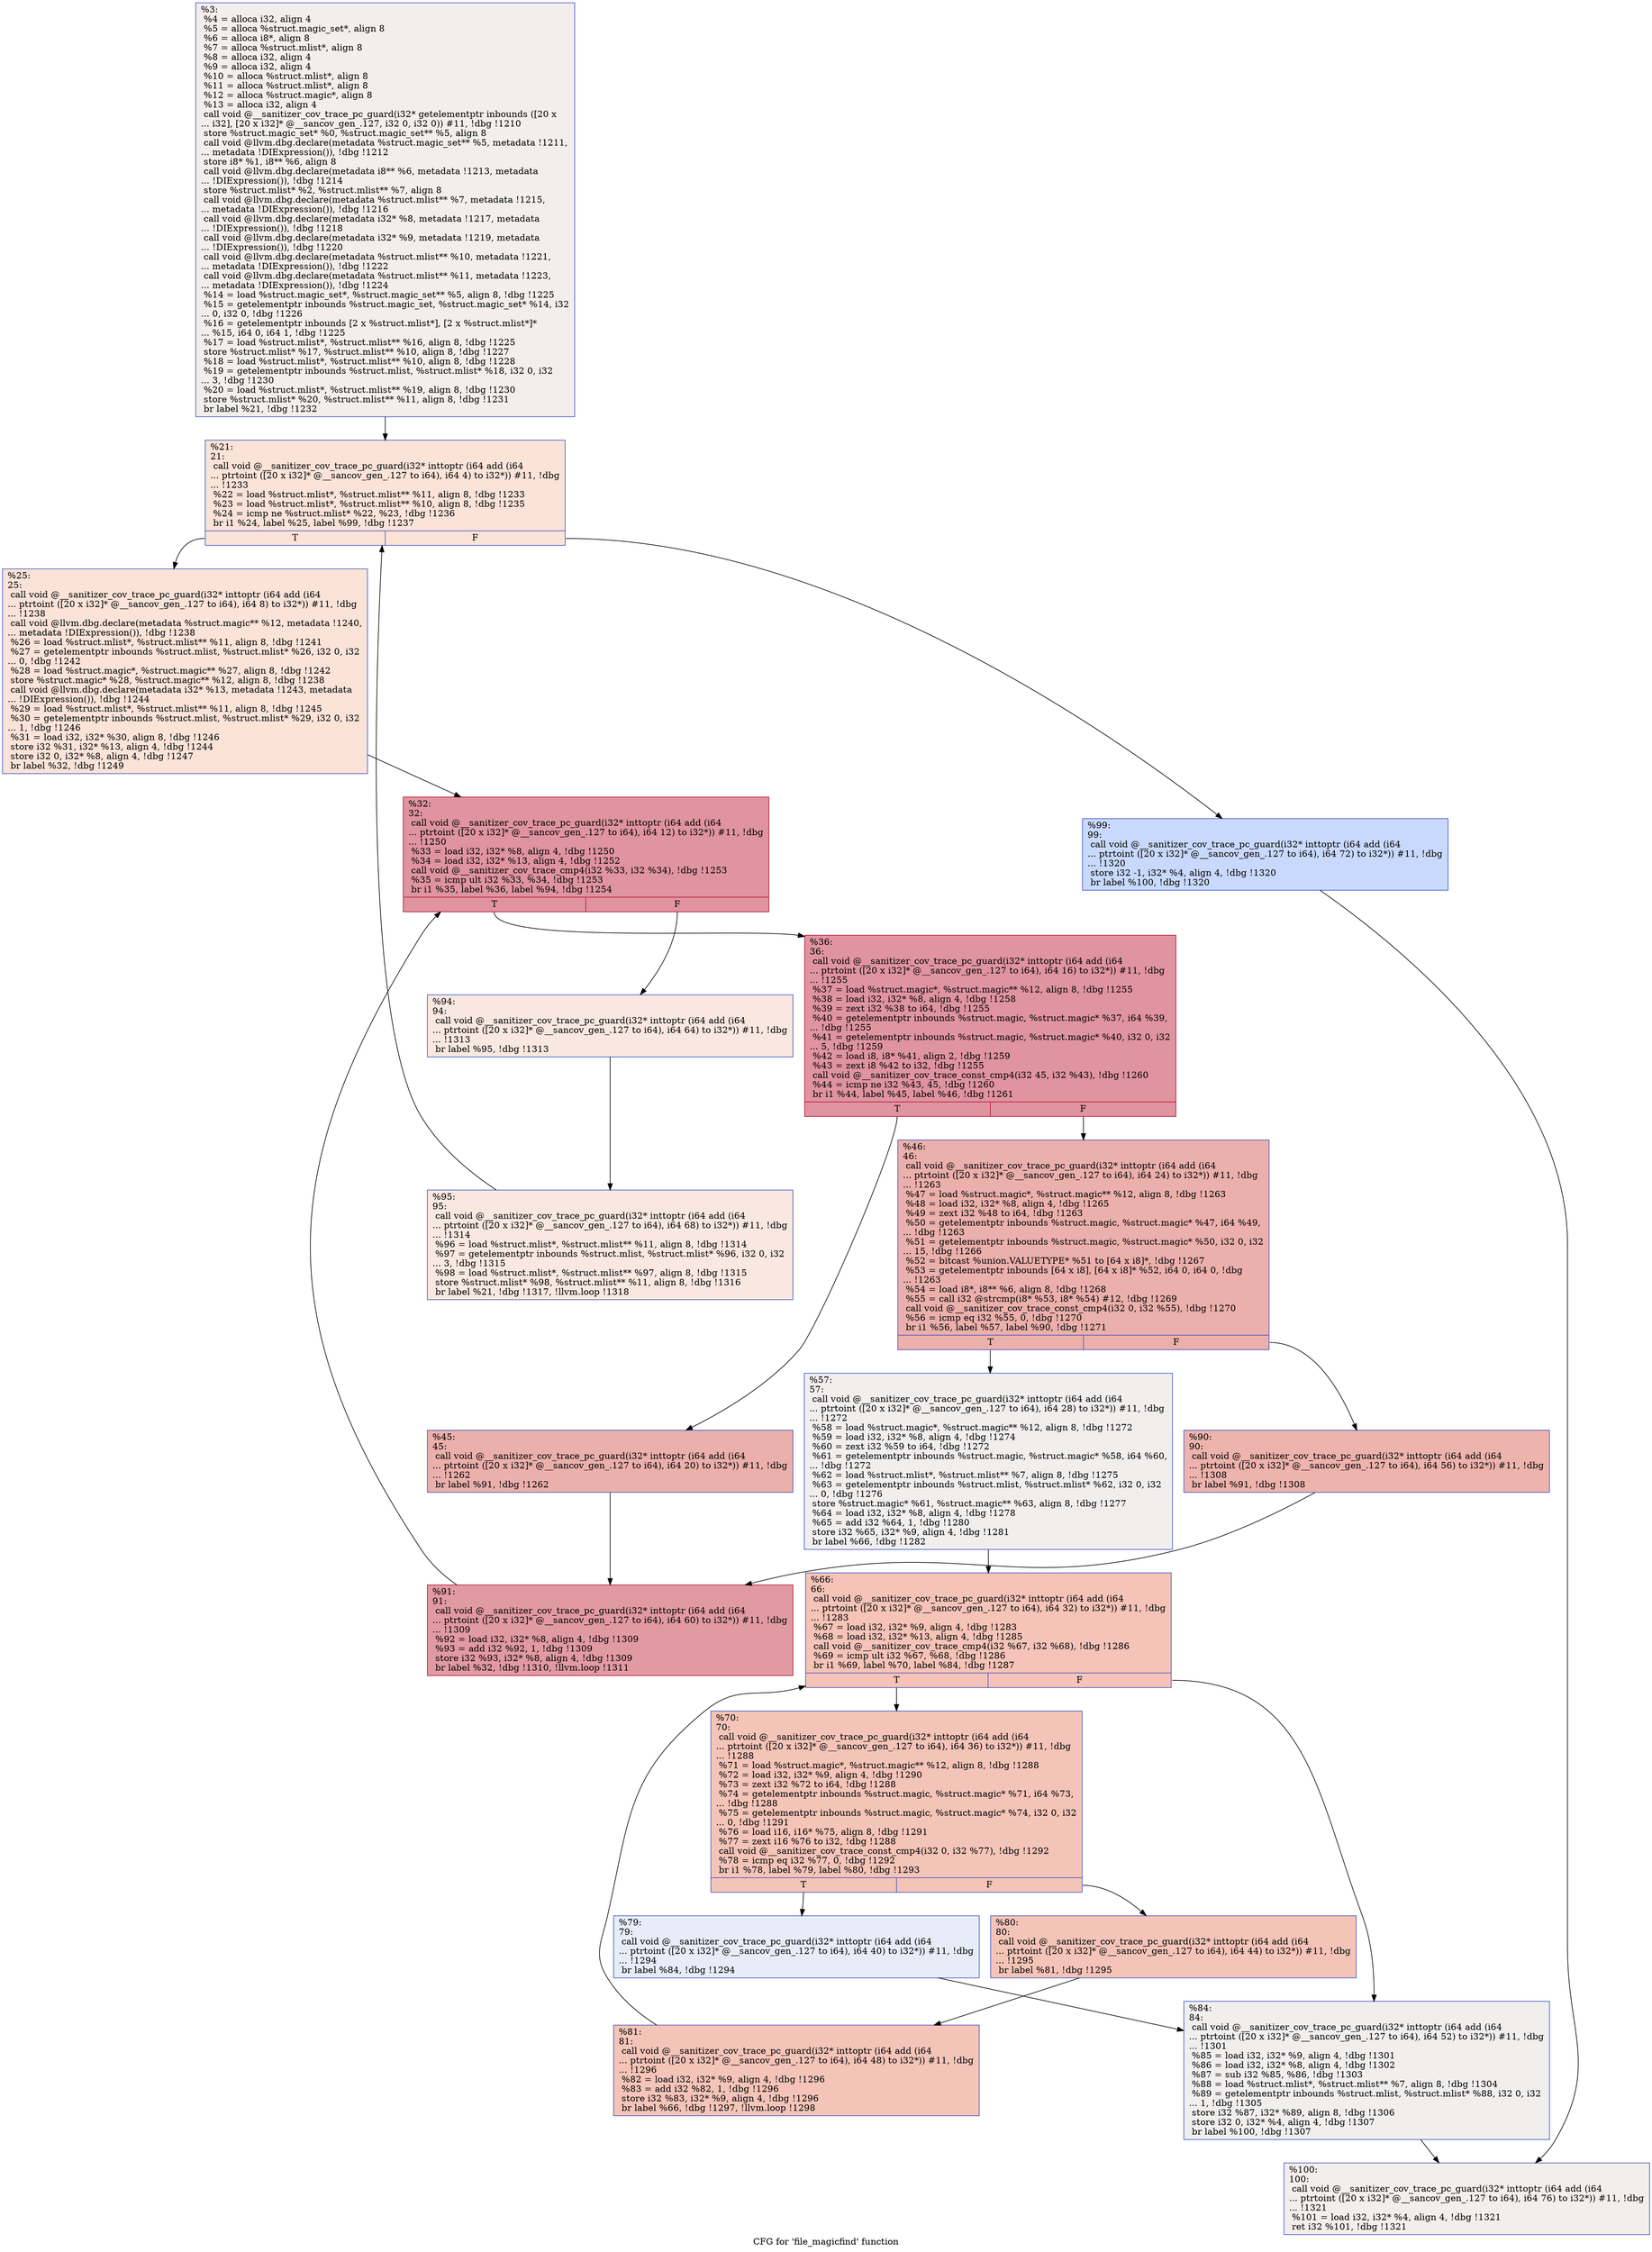 digraph "CFG for 'file_magicfind' function" {
	label="CFG for 'file_magicfind' function";

	Node0x5555559f7c30 [shape=record,color="#3d50c3ff", style=filled, fillcolor="#e3d9d370",label="{%3:\l  %4 = alloca i32, align 4\l  %5 = alloca %struct.magic_set*, align 8\l  %6 = alloca i8*, align 8\l  %7 = alloca %struct.mlist*, align 8\l  %8 = alloca i32, align 4\l  %9 = alloca i32, align 4\l  %10 = alloca %struct.mlist*, align 8\l  %11 = alloca %struct.mlist*, align 8\l  %12 = alloca %struct.magic*, align 8\l  %13 = alloca i32, align 4\l  call void @__sanitizer_cov_trace_pc_guard(i32* getelementptr inbounds ([20 x\l... i32], [20 x i32]* @__sancov_gen_.127, i32 0, i32 0)) #11, !dbg !1210\l  store %struct.magic_set* %0, %struct.magic_set** %5, align 8\l  call void @llvm.dbg.declare(metadata %struct.magic_set** %5, metadata !1211,\l... metadata !DIExpression()), !dbg !1212\l  store i8* %1, i8** %6, align 8\l  call void @llvm.dbg.declare(metadata i8** %6, metadata !1213, metadata\l... !DIExpression()), !dbg !1214\l  store %struct.mlist* %2, %struct.mlist** %7, align 8\l  call void @llvm.dbg.declare(metadata %struct.mlist** %7, metadata !1215,\l... metadata !DIExpression()), !dbg !1216\l  call void @llvm.dbg.declare(metadata i32* %8, metadata !1217, metadata\l... !DIExpression()), !dbg !1218\l  call void @llvm.dbg.declare(metadata i32* %9, metadata !1219, metadata\l... !DIExpression()), !dbg !1220\l  call void @llvm.dbg.declare(metadata %struct.mlist** %10, metadata !1221,\l... metadata !DIExpression()), !dbg !1222\l  call void @llvm.dbg.declare(metadata %struct.mlist** %11, metadata !1223,\l... metadata !DIExpression()), !dbg !1224\l  %14 = load %struct.magic_set*, %struct.magic_set** %5, align 8, !dbg !1225\l  %15 = getelementptr inbounds %struct.magic_set, %struct.magic_set* %14, i32\l... 0, i32 0, !dbg !1226\l  %16 = getelementptr inbounds [2 x %struct.mlist*], [2 x %struct.mlist*]*\l... %15, i64 0, i64 1, !dbg !1225\l  %17 = load %struct.mlist*, %struct.mlist** %16, align 8, !dbg !1225\l  store %struct.mlist* %17, %struct.mlist** %10, align 8, !dbg !1227\l  %18 = load %struct.mlist*, %struct.mlist** %10, align 8, !dbg !1228\l  %19 = getelementptr inbounds %struct.mlist, %struct.mlist* %18, i32 0, i32\l... 3, !dbg !1230\l  %20 = load %struct.mlist*, %struct.mlist** %19, align 8, !dbg !1230\l  store %struct.mlist* %20, %struct.mlist** %11, align 8, !dbg !1231\l  br label %21, !dbg !1232\l}"];
	Node0x5555559f7c30 -> Node0x5555559f7db0;
	Node0x5555559f7db0 [shape=record,color="#3d50c3ff", style=filled, fillcolor="#f6bfa670",label="{%21:\l21:                                               \l  call void @__sanitizer_cov_trace_pc_guard(i32* inttoptr (i64 add (i64\l... ptrtoint ([20 x i32]* @__sancov_gen_.127 to i64), i64 4) to i32*)) #11, !dbg\l... !1233\l  %22 = load %struct.mlist*, %struct.mlist** %11, align 8, !dbg !1233\l  %23 = load %struct.mlist*, %struct.mlist** %10, align 8, !dbg !1235\l  %24 = icmp ne %struct.mlist* %22, %23, !dbg !1236\l  br i1 %24, label %25, label %99, !dbg !1237\l|{<s0>T|<s1>F}}"];
	Node0x5555559f7db0:s0 -> Node0x5555559f7e00;
	Node0x5555559f7db0:s1 -> Node0x5555559f8300;
	Node0x5555559f7e00 [shape=record,color="#3d50c3ff", style=filled, fillcolor="#f6bfa670",label="{%25:\l25:                                               \l  call void @__sanitizer_cov_trace_pc_guard(i32* inttoptr (i64 add (i64\l... ptrtoint ([20 x i32]* @__sancov_gen_.127 to i64), i64 8) to i32*)) #11, !dbg\l... !1238\l  call void @llvm.dbg.declare(metadata %struct.magic** %12, metadata !1240,\l... metadata !DIExpression()), !dbg !1238\l  %26 = load %struct.mlist*, %struct.mlist** %11, align 8, !dbg !1241\l  %27 = getelementptr inbounds %struct.mlist, %struct.mlist* %26, i32 0, i32\l... 0, !dbg !1242\l  %28 = load %struct.magic*, %struct.magic** %27, align 8, !dbg !1242\l  store %struct.magic* %28, %struct.magic** %12, align 8, !dbg !1238\l  call void @llvm.dbg.declare(metadata i32* %13, metadata !1243, metadata\l... !DIExpression()), !dbg !1244\l  %29 = load %struct.mlist*, %struct.mlist** %11, align 8, !dbg !1245\l  %30 = getelementptr inbounds %struct.mlist, %struct.mlist* %29, i32 0, i32\l... 1, !dbg !1246\l  %31 = load i32, i32* %30, align 8, !dbg !1246\l  store i32 %31, i32* %13, align 4, !dbg !1244\l  store i32 0, i32* %8, align 4, !dbg !1247\l  br label %32, !dbg !1249\l}"];
	Node0x5555559f7e00 -> Node0x5555559f7e50;
	Node0x5555559f7e50 [shape=record,color="#b70d28ff", style=filled, fillcolor="#b70d2870",label="{%32:\l32:                                               \l  call void @__sanitizer_cov_trace_pc_guard(i32* inttoptr (i64 add (i64\l... ptrtoint ([20 x i32]* @__sancov_gen_.127 to i64), i64 12) to i32*)) #11, !dbg\l... !1250\l  %33 = load i32, i32* %8, align 4, !dbg !1250\l  %34 = load i32, i32* %13, align 4, !dbg !1252\l  call void @__sanitizer_cov_trace_cmp4(i32 %33, i32 %34), !dbg !1253\l  %35 = icmp ult i32 %33, %34, !dbg !1253\l  br i1 %35, label %36, label %94, !dbg !1254\l|{<s0>T|<s1>F}}"];
	Node0x5555559f7e50:s0 -> Node0x5555559f7ea0;
	Node0x5555559f7e50:s1 -> Node0x5555559f8260;
	Node0x5555559f7ea0 [shape=record,color="#b70d28ff", style=filled, fillcolor="#b70d2870",label="{%36:\l36:                                               \l  call void @__sanitizer_cov_trace_pc_guard(i32* inttoptr (i64 add (i64\l... ptrtoint ([20 x i32]* @__sancov_gen_.127 to i64), i64 16) to i32*)) #11, !dbg\l... !1255\l  %37 = load %struct.magic*, %struct.magic** %12, align 8, !dbg !1255\l  %38 = load i32, i32* %8, align 4, !dbg !1258\l  %39 = zext i32 %38 to i64, !dbg !1255\l  %40 = getelementptr inbounds %struct.magic, %struct.magic* %37, i64 %39,\l... !dbg !1255\l  %41 = getelementptr inbounds %struct.magic, %struct.magic* %40, i32 0, i32\l... 5, !dbg !1259\l  %42 = load i8, i8* %41, align 2, !dbg !1259\l  %43 = zext i8 %42 to i32, !dbg !1255\l  call void @__sanitizer_cov_trace_const_cmp4(i32 45, i32 %43), !dbg !1260\l  %44 = icmp ne i32 %43, 45, !dbg !1260\l  br i1 %44, label %45, label %46, !dbg !1261\l|{<s0>T|<s1>F}}"];
	Node0x5555559f7ea0:s0 -> Node0x5555559f7ef0;
	Node0x5555559f7ea0:s1 -> Node0x5555559f7f40;
	Node0x5555559f7ef0 [shape=record,color="#3d50c3ff", style=filled, fillcolor="#d24b4070",label="{%45:\l45:                                               \l  call void @__sanitizer_cov_trace_pc_guard(i32* inttoptr (i64 add (i64\l... ptrtoint ([20 x i32]* @__sancov_gen_.127 to i64), i64 20) to i32*)) #11, !dbg\l... !1262\l  br label %91, !dbg !1262\l}"];
	Node0x5555559f7ef0 -> Node0x5555559f8210;
	Node0x5555559f7f40 [shape=record,color="#3d50c3ff", style=filled, fillcolor="#d24b4070",label="{%46:\l46:                                               \l  call void @__sanitizer_cov_trace_pc_guard(i32* inttoptr (i64 add (i64\l... ptrtoint ([20 x i32]* @__sancov_gen_.127 to i64), i64 24) to i32*)) #11, !dbg\l... !1263\l  %47 = load %struct.magic*, %struct.magic** %12, align 8, !dbg !1263\l  %48 = load i32, i32* %8, align 4, !dbg !1265\l  %49 = zext i32 %48 to i64, !dbg !1263\l  %50 = getelementptr inbounds %struct.magic, %struct.magic* %47, i64 %49,\l... !dbg !1263\l  %51 = getelementptr inbounds %struct.magic, %struct.magic* %50, i32 0, i32\l... 15, !dbg !1266\l  %52 = bitcast %union.VALUETYPE* %51 to [64 x i8]*, !dbg !1267\l  %53 = getelementptr inbounds [64 x i8], [64 x i8]* %52, i64 0, i64 0, !dbg\l... !1263\l  %54 = load i8*, i8** %6, align 8, !dbg !1268\l  %55 = call i32 @strcmp(i8* %53, i8* %54) #12, !dbg !1269\l  call void @__sanitizer_cov_trace_const_cmp4(i32 0, i32 %55), !dbg !1270\l  %56 = icmp eq i32 %55, 0, !dbg !1270\l  br i1 %56, label %57, label %90, !dbg !1271\l|{<s0>T|<s1>F}}"];
	Node0x5555559f7f40:s0 -> Node0x5555559f7f90;
	Node0x5555559f7f40:s1 -> Node0x5555559f81c0;
	Node0x5555559f7f90 [shape=record,color="#3d50c3ff", style=filled, fillcolor="#e0dbd870",label="{%57:\l57:                                               \l  call void @__sanitizer_cov_trace_pc_guard(i32* inttoptr (i64 add (i64\l... ptrtoint ([20 x i32]* @__sancov_gen_.127 to i64), i64 28) to i32*)) #11, !dbg\l... !1272\l  %58 = load %struct.magic*, %struct.magic** %12, align 8, !dbg !1272\l  %59 = load i32, i32* %8, align 4, !dbg !1274\l  %60 = zext i32 %59 to i64, !dbg !1272\l  %61 = getelementptr inbounds %struct.magic, %struct.magic* %58, i64 %60,\l... !dbg !1272\l  %62 = load %struct.mlist*, %struct.mlist** %7, align 8, !dbg !1275\l  %63 = getelementptr inbounds %struct.mlist, %struct.mlist* %62, i32 0, i32\l... 0, !dbg !1276\l  store %struct.magic* %61, %struct.magic** %63, align 8, !dbg !1277\l  %64 = load i32, i32* %8, align 4, !dbg !1278\l  %65 = add i32 %64, 1, !dbg !1280\l  store i32 %65, i32* %9, align 4, !dbg !1281\l  br label %66, !dbg !1282\l}"];
	Node0x5555559f7f90 -> Node0x5555559f7fe0;
	Node0x5555559f7fe0 [shape=record,color="#3d50c3ff", style=filled, fillcolor="#e8765c70",label="{%66:\l66:                                               \l  call void @__sanitizer_cov_trace_pc_guard(i32* inttoptr (i64 add (i64\l... ptrtoint ([20 x i32]* @__sancov_gen_.127 to i64), i64 32) to i32*)) #11, !dbg\l... !1283\l  %67 = load i32, i32* %9, align 4, !dbg !1283\l  %68 = load i32, i32* %13, align 4, !dbg !1285\l  call void @__sanitizer_cov_trace_cmp4(i32 %67, i32 %68), !dbg !1286\l  %69 = icmp ult i32 %67, %68, !dbg !1286\l  br i1 %69, label %70, label %84, !dbg !1287\l|{<s0>T|<s1>F}}"];
	Node0x5555559f7fe0:s0 -> Node0x5555559f8030;
	Node0x5555559f7fe0:s1 -> Node0x5555559f8170;
	Node0x5555559f8030 [shape=record,color="#3d50c3ff", style=filled, fillcolor="#e97a5f70",label="{%70:\l70:                                               \l  call void @__sanitizer_cov_trace_pc_guard(i32* inttoptr (i64 add (i64\l... ptrtoint ([20 x i32]* @__sancov_gen_.127 to i64), i64 36) to i32*)) #11, !dbg\l... !1288\l  %71 = load %struct.magic*, %struct.magic** %12, align 8, !dbg !1288\l  %72 = load i32, i32* %9, align 4, !dbg !1290\l  %73 = zext i32 %72 to i64, !dbg !1288\l  %74 = getelementptr inbounds %struct.magic, %struct.magic* %71, i64 %73,\l... !dbg !1288\l  %75 = getelementptr inbounds %struct.magic, %struct.magic* %74, i32 0, i32\l... 0, !dbg !1291\l  %76 = load i16, i16* %75, align 8, !dbg !1291\l  %77 = zext i16 %76 to i32, !dbg !1288\l  call void @__sanitizer_cov_trace_const_cmp4(i32 0, i32 %77), !dbg !1292\l  %78 = icmp eq i32 %77, 0, !dbg !1292\l  br i1 %78, label %79, label %80, !dbg !1293\l|{<s0>T|<s1>F}}"];
	Node0x5555559f8030:s0 -> Node0x5555559f8080;
	Node0x5555559f8030:s1 -> Node0x5555559f80d0;
	Node0x5555559f8080 [shape=record,color="#3d50c3ff", style=filled, fillcolor="#c7d7f070",label="{%79:\l79:                                               \l  call void @__sanitizer_cov_trace_pc_guard(i32* inttoptr (i64 add (i64\l... ptrtoint ([20 x i32]* @__sancov_gen_.127 to i64), i64 40) to i32*)) #11, !dbg\l... !1294\l  br label %84, !dbg !1294\l}"];
	Node0x5555559f8080 -> Node0x5555559f8170;
	Node0x5555559f80d0 [shape=record,color="#3d50c3ff", style=filled, fillcolor="#e97a5f70",label="{%80:\l80:                                               \l  call void @__sanitizer_cov_trace_pc_guard(i32* inttoptr (i64 add (i64\l... ptrtoint ([20 x i32]* @__sancov_gen_.127 to i64), i64 44) to i32*)) #11, !dbg\l... !1295\l  br label %81, !dbg !1295\l}"];
	Node0x5555559f80d0 -> Node0x5555559f8120;
	Node0x5555559f8120 [shape=record,color="#3d50c3ff", style=filled, fillcolor="#e97a5f70",label="{%81:\l81:                                               \l  call void @__sanitizer_cov_trace_pc_guard(i32* inttoptr (i64 add (i64\l... ptrtoint ([20 x i32]* @__sancov_gen_.127 to i64), i64 48) to i32*)) #11, !dbg\l... !1296\l  %82 = load i32, i32* %9, align 4, !dbg !1296\l  %83 = add i32 %82, 1, !dbg !1296\l  store i32 %83, i32* %9, align 4, !dbg !1296\l  br label %66, !dbg !1297, !llvm.loop !1298\l}"];
	Node0x5555559f8120 -> Node0x5555559f7fe0;
	Node0x5555559f8170 [shape=record,color="#3d50c3ff", style=filled, fillcolor="#e0dbd870",label="{%84:\l84:                                               \l  call void @__sanitizer_cov_trace_pc_guard(i32* inttoptr (i64 add (i64\l... ptrtoint ([20 x i32]* @__sancov_gen_.127 to i64), i64 52) to i32*)) #11, !dbg\l... !1301\l  %85 = load i32, i32* %9, align 4, !dbg !1301\l  %86 = load i32, i32* %8, align 4, !dbg !1302\l  %87 = sub i32 %85, %86, !dbg !1303\l  %88 = load %struct.mlist*, %struct.mlist** %7, align 8, !dbg !1304\l  %89 = getelementptr inbounds %struct.mlist, %struct.mlist* %88, i32 0, i32\l... 1, !dbg !1305\l  store i32 %87, i32* %89, align 8, !dbg !1306\l  store i32 0, i32* %4, align 4, !dbg !1307\l  br label %100, !dbg !1307\l}"];
	Node0x5555559f8170 -> Node0x5555559f8350;
	Node0x5555559f81c0 [shape=record,color="#3d50c3ff", style=filled, fillcolor="#d6524470",label="{%90:\l90:                                               \l  call void @__sanitizer_cov_trace_pc_guard(i32* inttoptr (i64 add (i64\l... ptrtoint ([20 x i32]* @__sancov_gen_.127 to i64), i64 56) to i32*)) #11, !dbg\l... !1308\l  br label %91, !dbg !1308\l}"];
	Node0x5555559f81c0 -> Node0x5555559f8210;
	Node0x5555559f8210 [shape=record,color="#b70d28ff", style=filled, fillcolor="#bb1b2c70",label="{%91:\l91:                                               \l  call void @__sanitizer_cov_trace_pc_guard(i32* inttoptr (i64 add (i64\l... ptrtoint ([20 x i32]* @__sancov_gen_.127 to i64), i64 60) to i32*)) #11, !dbg\l... !1309\l  %92 = load i32, i32* %8, align 4, !dbg !1309\l  %93 = add i32 %92, 1, !dbg !1309\l  store i32 %93, i32* %8, align 4, !dbg !1309\l  br label %32, !dbg !1310, !llvm.loop !1311\l}"];
	Node0x5555559f8210 -> Node0x5555559f7e50;
	Node0x5555559f8260 [shape=record,color="#3d50c3ff", style=filled, fillcolor="#f1ccb870",label="{%94:\l94:                                               \l  call void @__sanitizer_cov_trace_pc_guard(i32* inttoptr (i64 add (i64\l... ptrtoint ([20 x i32]* @__sancov_gen_.127 to i64), i64 64) to i32*)) #11, !dbg\l... !1313\l  br label %95, !dbg !1313\l}"];
	Node0x5555559f8260 -> Node0x5555559f82b0;
	Node0x5555559f82b0 [shape=record,color="#3d50c3ff", style=filled, fillcolor="#f1ccb870",label="{%95:\l95:                                               \l  call void @__sanitizer_cov_trace_pc_guard(i32* inttoptr (i64 add (i64\l... ptrtoint ([20 x i32]* @__sancov_gen_.127 to i64), i64 68) to i32*)) #11, !dbg\l... !1314\l  %96 = load %struct.mlist*, %struct.mlist** %11, align 8, !dbg !1314\l  %97 = getelementptr inbounds %struct.mlist, %struct.mlist* %96, i32 0, i32\l... 3, !dbg !1315\l  %98 = load %struct.mlist*, %struct.mlist** %97, align 8, !dbg !1315\l  store %struct.mlist* %98, %struct.mlist** %11, align 8, !dbg !1316\l  br label %21, !dbg !1317, !llvm.loop !1318\l}"];
	Node0x5555559f82b0 -> Node0x5555559f7db0;
	Node0x5555559f8300 [shape=record,color="#3d50c3ff", style=filled, fillcolor="#85a8fc70",label="{%99:\l99:                                               \l  call void @__sanitizer_cov_trace_pc_guard(i32* inttoptr (i64 add (i64\l... ptrtoint ([20 x i32]* @__sancov_gen_.127 to i64), i64 72) to i32*)) #11, !dbg\l... !1320\l  store i32 -1, i32* %4, align 4, !dbg !1320\l  br label %100, !dbg !1320\l}"];
	Node0x5555559f8300 -> Node0x5555559f8350;
	Node0x5555559f8350 [shape=record,color="#3d50c3ff", style=filled, fillcolor="#e3d9d370",label="{%100:\l100:                                              \l  call void @__sanitizer_cov_trace_pc_guard(i32* inttoptr (i64 add (i64\l... ptrtoint ([20 x i32]* @__sancov_gen_.127 to i64), i64 76) to i32*)) #11, !dbg\l... !1321\l  %101 = load i32, i32* %4, align 4, !dbg !1321\l  ret i32 %101, !dbg !1321\l}"];
}
